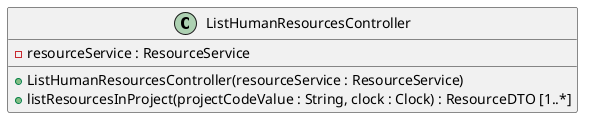 @startuml

class ListHumanResourcesController {
-resourceService : ResourceService

+ListHumanResourcesController(resourceService : ResourceService)
+listResourcesInProject(projectCodeValue : String, clock : Clock) : ResourceDTO [1..*]
}

@enduml